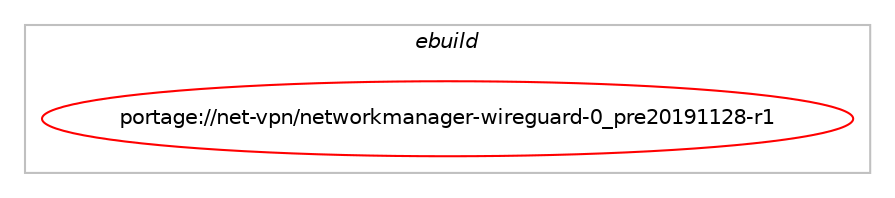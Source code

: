 digraph prolog {

# *************
# Graph options
# *************

newrank=true;
concentrate=true;
compound=true;
graph [rankdir=LR,fontname=Helvetica,fontsize=10,ranksep=1.5];#, ranksep=2.5, nodesep=0.2];
edge  [arrowhead=vee];
node  [fontname=Helvetica,fontsize=10];

# **********
# The ebuild
# **********

subgraph cluster_leftcol {
color=gray;
rank=same;
label=<<i>ebuild</i>>;
id [label="portage://net-vpn/networkmanager-wireguard-0_pre20191128-r1", color=red, width=4, href="../net-vpn/networkmanager-wireguard-0_pre20191128-r1.svg"];
}

# ****************
# The dependencies
# ****************

subgraph cluster_midcol {
color=gray;
label=<<i>dependencies</i>>;
subgraph cluster_compile {
fillcolor="#eeeeee";
style=filled;
label=<<i>compile</i>>;
# *** BEGIN UNKNOWN DEPENDENCY TYPE (TODO) ***
# id -> use_conditional_group(positive,glib,portage://net-vpn/networkmanager-wireguard-0_pre20191128-r1,[package_dependency(portage://net-vpn/networkmanager-wireguard-0_pre20191128-r1,install,no,dev-libs,glib,none,,[],[])])
# *** END UNKNOWN DEPENDENCY TYPE (TODO) ***

# *** BEGIN UNKNOWN DEPENDENCY TYPE (TODO) ***
# id -> use_conditional_group(positive,gtk,portage://net-vpn/networkmanager-wireguard-0_pre20191128-r1,[package_dependency(portage://net-vpn/networkmanager-wireguard-0_pre20191128-r1,install,no,app-crypt,libsecret,none,,[],[]),package_dependency(portage://net-vpn/networkmanager-wireguard-0_pre20191128-r1,install,no,gnome-extra,nm-applet,none,,[],[]),package_dependency(portage://net-vpn/networkmanager-wireguard-0_pre20191128-r1,install,no,x11-libs,gtk+,none,,[slot(3)],[])])
# *** END UNKNOWN DEPENDENCY TYPE (TODO) ***

# *** BEGIN UNKNOWN DEPENDENCY TYPE (TODO) ***
# id -> package_dependency(portage://net-vpn/networkmanager-wireguard-0_pre20191128-r1,install,no,net-misc,networkmanager,none,,[],[])
# *** END UNKNOWN DEPENDENCY TYPE (TODO) ***

# *** BEGIN UNKNOWN DEPENDENCY TYPE (TODO) ***
# id -> package_dependency(portage://net-vpn/networkmanager-wireguard-0_pre20191128-r1,install,no,net-vpn,wireguard-tools,none,,[],[use(enable(wg-quick),none)])
# *** END UNKNOWN DEPENDENCY TYPE (TODO) ***

}
subgraph cluster_compileandrun {
fillcolor="#eeeeee";
style=filled;
label=<<i>compile and run</i>>;
}
subgraph cluster_run {
fillcolor="#eeeeee";
style=filled;
label=<<i>run</i>>;
# *** BEGIN UNKNOWN DEPENDENCY TYPE (TODO) ***
# id -> use_conditional_group(positive,glib,portage://net-vpn/networkmanager-wireguard-0_pre20191128-r1,[package_dependency(portage://net-vpn/networkmanager-wireguard-0_pre20191128-r1,run,no,dev-libs,glib,none,,[],[])])
# *** END UNKNOWN DEPENDENCY TYPE (TODO) ***

# *** BEGIN UNKNOWN DEPENDENCY TYPE (TODO) ***
# id -> use_conditional_group(positive,gtk,portage://net-vpn/networkmanager-wireguard-0_pre20191128-r1,[package_dependency(portage://net-vpn/networkmanager-wireguard-0_pre20191128-r1,run,no,app-crypt,libsecret,none,,[],[]),package_dependency(portage://net-vpn/networkmanager-wireguard-0_pre20191128-r1,run,no,gnome-extra,nm-applet,none,,[],[]),package_dependency(portage://net-vpn/networkmanager-wireguard-0_pre20191128-r1,run,no,x11-libs,gtk+,none,,[slot(3)],[])])
# *** END UNKNOWN DEPENDENCY TYPE (TODO) ***

# *** BEGIN UNKNOWN DEPENDENCY TYPE (TODO) ***
# id -> package_dependency(portage://net-vpn/networkmanager-wireguard-0_pre20191128-r1,run,no,net-misc,networkmanager,none,,[],[])
# *** END UNKNOWN DEPENDENCY TYPE (TODO) ***

# *** BEGIN UNKNOWN DEPENDENCY TYPE (TODO) ***
# id -> package_dependency(portage://net-vpn/networkmanager-wireguard-0_pre20191128-r1,run,no,net-vpn,wireguard-tools,none,,[],[use(enable(wg-quick),none)])
# *** END UNKNOWN DEPENDENCY TYPE (TODO) ***

}
}

# **************
# The candidates
# **************

subgraph cluster_choices {
rank=same;
color=gray;
label=<<i>candidates</i>>;

}

}
